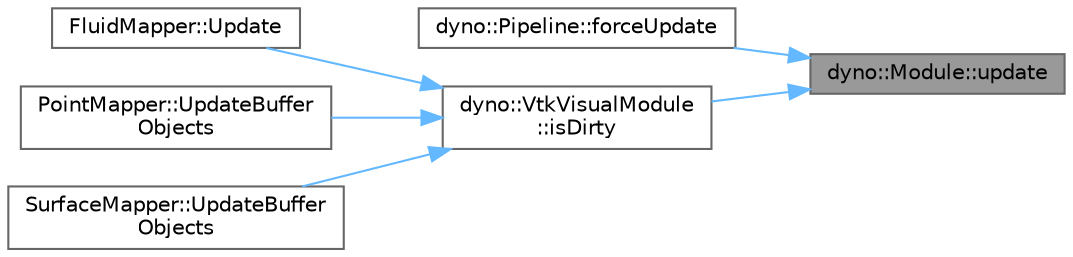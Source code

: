 digraph "dyno::Module::update"
{
 // LATEX_PDF_SIZE
  bgcolor="transparent";
  edge [fontname=Helvetica,fontsize=10,labelfontname=Helvetica,labelfontsize=10];
  node [fontname=Helvetica,fontsize=10,shape=box,height=0.2,width=0.4];
  rankdir="RL";
  Node1 [id="Node000001",label="dyno::Module::update",height=0.2,width=0.4,color="gray40", fillcolor="grey60", style="filled", fontcolor="black",tooltip=" "];
  Node1 -> Node2 [id="edge1_Node000001_Node000002",dir="back",color="steelblue1",style="solid",tooltip=" "];
  Node2 [id="Node000002",label="dyno::Pipeline::forceUpdate",height=0.2,width=0.4,color="grey40", fillcolor="white", style="filled",URL="$classdyno_1_1_pipeline.html#add3fcc48f17fe1b925250c56be59d891",tooltip=" "];
  Node1 -> Node3 [id="edge2_Node000001_Node000003",dir="back",color="steelblue1",style="solid",tooltip=" "];
  Node3 [id="Node000003",label="dyno::VtkVisualModule\l::isDirty",height=0.2,width=0.4,color="grey40", fillcolor="white", style="filled",URL="$classdyno_1_1_vtk_visual_module.html#ad1b6e8ff868d9fa393dde6efcf8f0d33",tooltip=" "];
  Node3 -> Node4 [id="edge3_Node000003_Node000004",dir="back",color="steelblue1",style="solid",tooltip=" "];
  Node4 [id="Node000004",label="FluidMapper::Update",height=0.2,width=0.4,color="grey40", fillcolor="white", style="filled",URL="$class_fluid_mapper.html#a6c922e984076f2ae69c8916df6d563ad",tooltip=" "];
  Node3 -> Node5 [id="edge4_Node000003_Node000005",dir="back",color="steelblue1",style="solid",tooltip=" "];
  Node5 [id="Node000005",label="PointMapper::UpdateBuffer\lObjects",height=0.2,width=0.4,color="grey40", fillcolor="white", style="filled",URL="$class_point_mapper.html#a4cc0cb830c3f8c35b8d9a5e33a86f9e6",tooltip=" "];
  Node3 -> Node6 [id="edge5_Node000003_Node000006",dir="back",color="steelblue1",style="solid",tooltip=" "];
  Node6 [id="Node000006",label="SurfaceMapper::UpdateBuffer\lObjects",height=0.2,width=0.4,color="grey40", fillcolor="white", style="filled",URL="$class_surface_mapper.html#a57ddcba91b132e45ba71dc203b869847",tooltip=" "];
}
